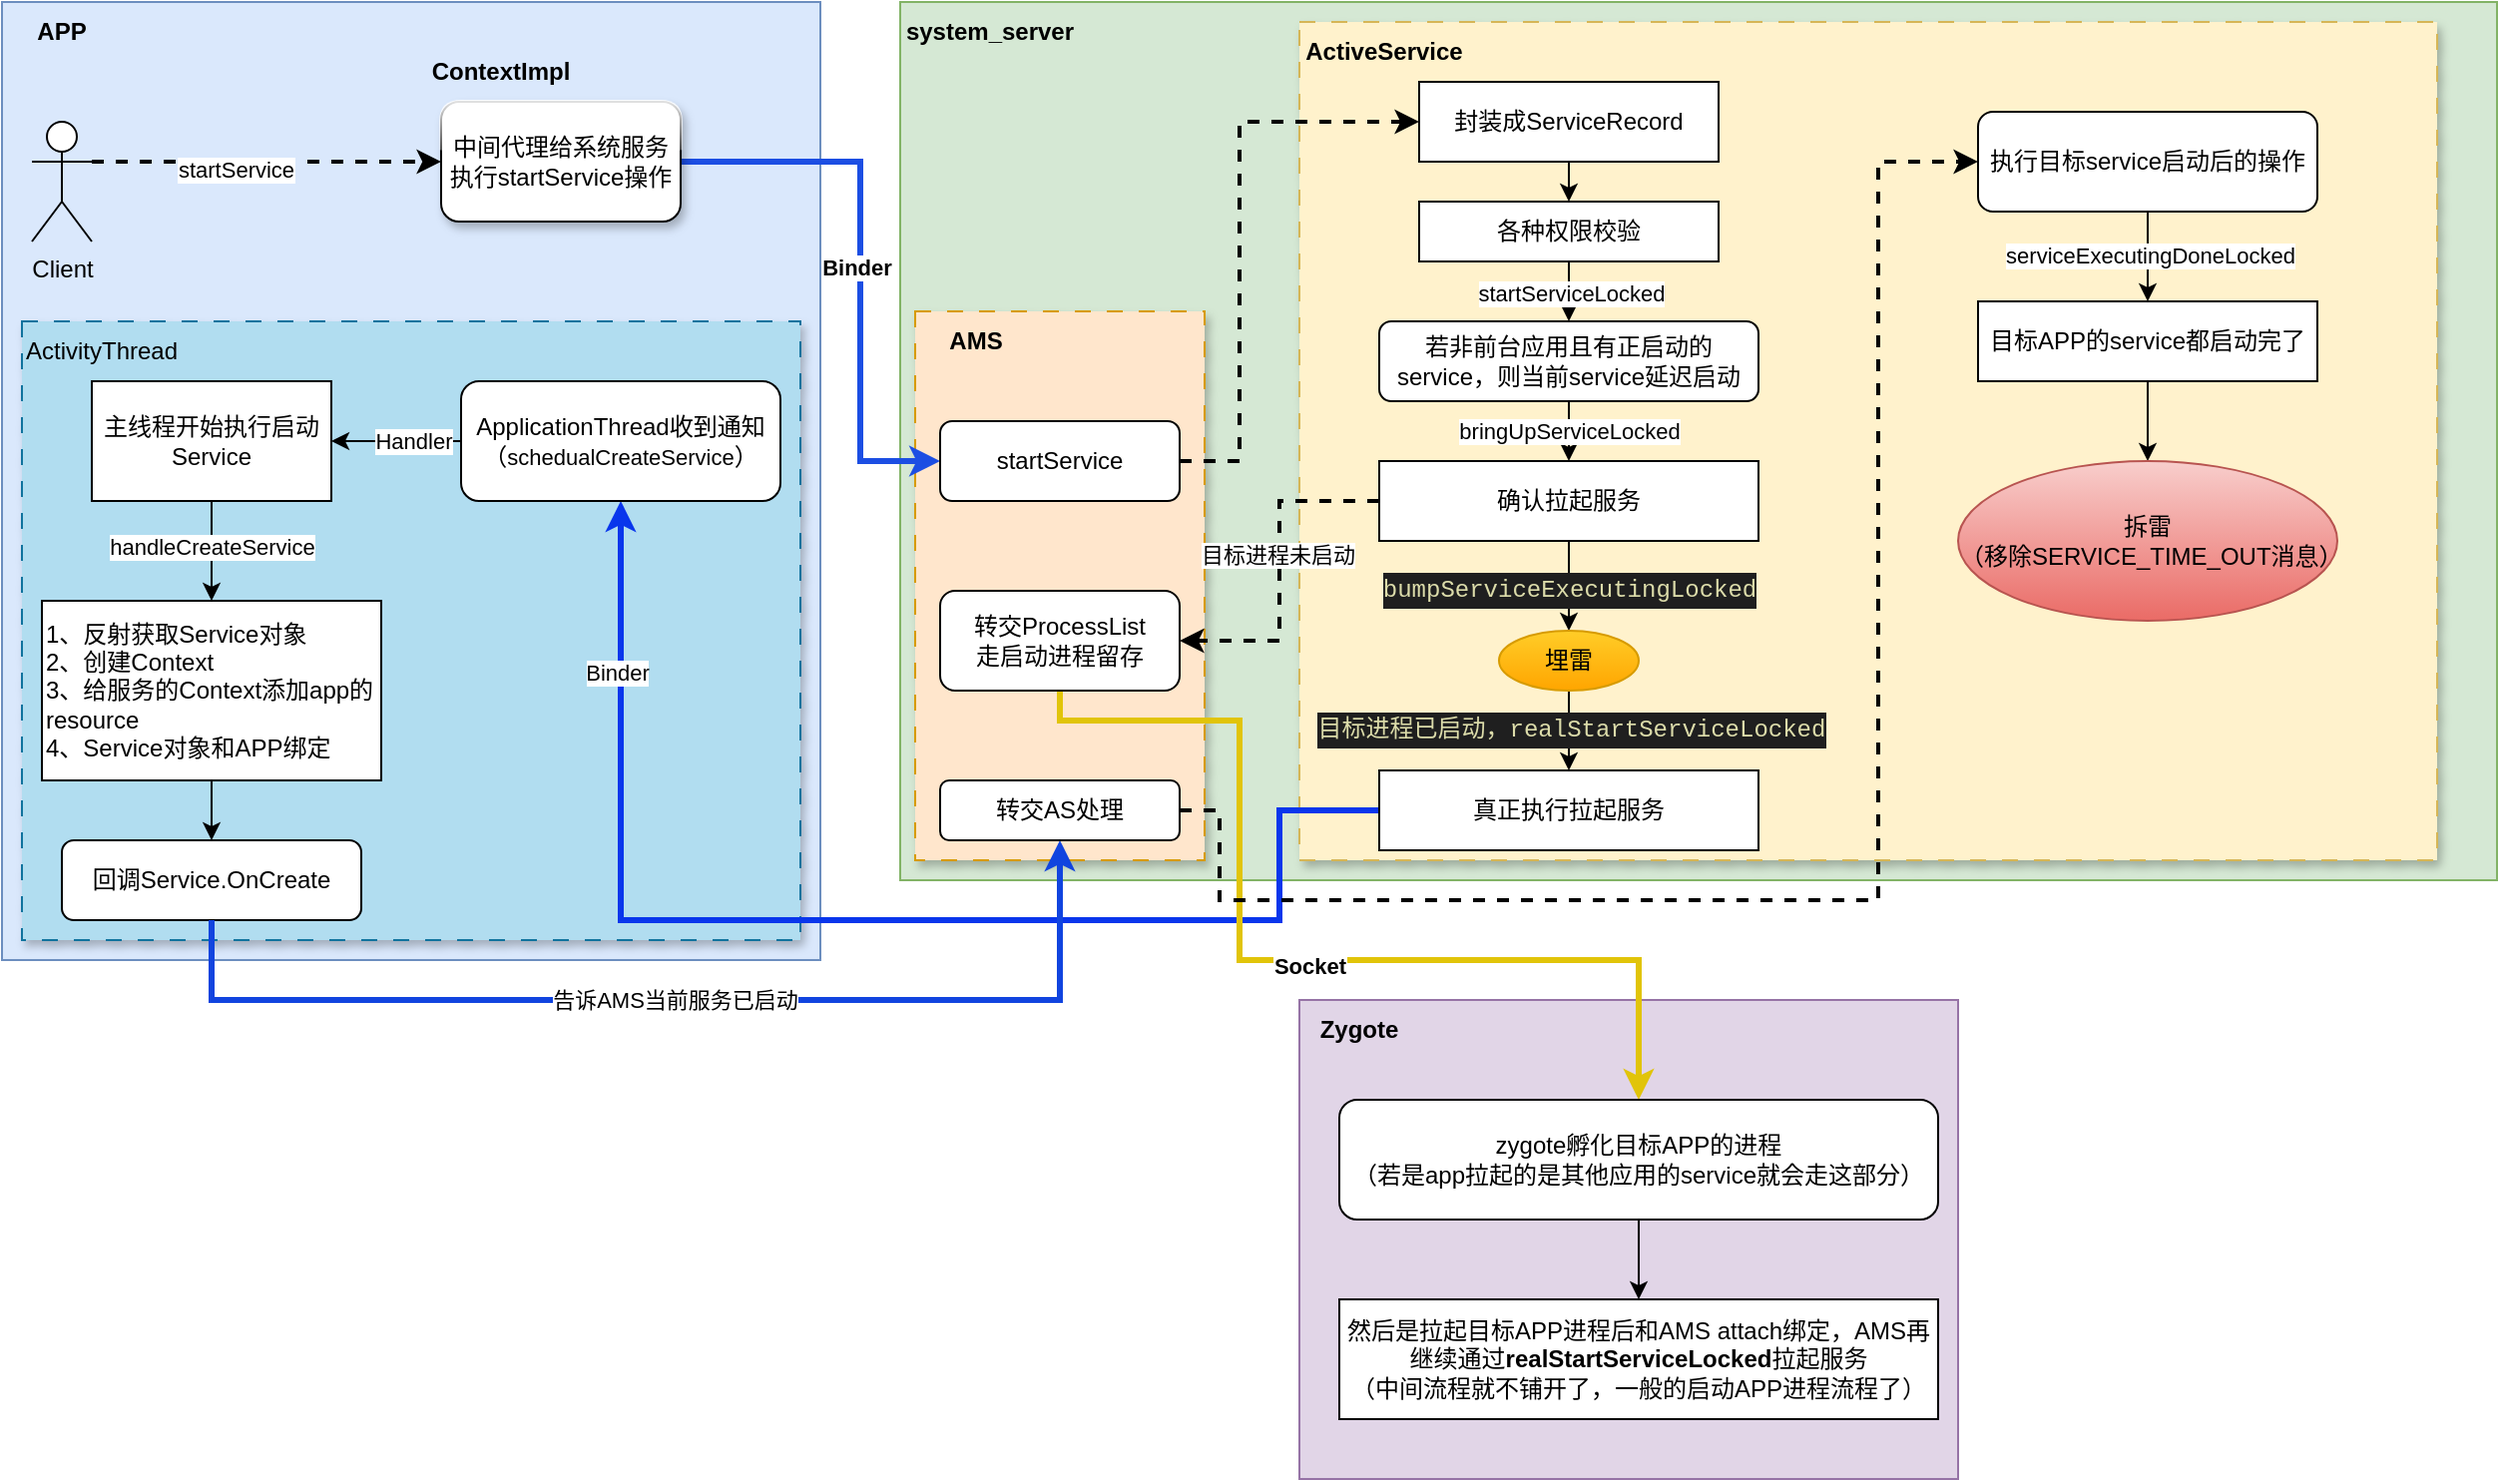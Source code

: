 <mxfile version="26.0.2">
  <diagram name="第 1 页" id="PPGwi02qPIjVO-zp_RCy">
    <mxGraphModel dx="2261" dy="761" grid="1" gridSize="10" guides="1" tooltips="1" connect="1" arrows="1" fold="1" page="1" pageScale="1" pageWidth="827" pageHeight="1169" math="0" shadow="0">
      <root>
        <mxCell id="0" />
        <mxCell id="1" parent="0" />
        <mxCell id="5fQAOcb1Yjmjz0IZmOn9-1" value="" style="rounded=0;whiteSpace=wrap;html=1;fillColor=#dae8fc;strokeColor=#6c8ebf;" vertex="1" parent="1">
          <mxGeometry x="-100" y="120" width="410" height="480" as="geometry" />
        </mxCell>
        <mxCell id="5fQAOcb1Yjmjz0IZmOn9-2" value="" style="rounded=0;whiteSpace=wrap;html=1;fillColor=#b1ddf0;strokeColor=#10739e;dashed=1;dashPattern=8 8;shadow=1;" vertex="1" parent="1">
          <mxGeometry x="-90" y="280" width="390" height="310" as="geometry" />
        </mxCell>
        <mxCell id="5fQAOcb1Yjmjz0IZmOn9-3" value="" style="rounded=0;whiteSpace=wrap;html=1;fillColor=#e1d5e7;strokeColor=#9673a6;" vertex="1" parent="1">
          <mxGeometry x="550" y="620" width="330" height="240" as="geometry" />
        </mxCell>
        <mxCell id="5fQAOcb1Yjmjz0IZmOn9-4" value="" style="rounded=0;whiteSpace=wrap;html=1;fillColor=#d5e8d4;strokeColor=#82b366;" vertex="1" parent="1">
          <mxGeometry x="350" y="120" width="800" height="440" as="geometry" />
        </mxCell>
        <mxCell id="5fQAOcb1Yjmjz0IZmOn9-5" value="" style="rounded=0;whiteSpace=wrap;html=1;fillColor=#ffe6cc;strokeColor=#d79b00;dashed=1;dashPattern=8 8;shadow=1;" vertex="1" parent="1">
          <mxGeometry x="357.5" y="275" width="145" height="275" as="geometry" />
        </mxCell>
        <mxCell id="5fQAOcb1Yjmjz0IZmOn9-6" value="" style="rounded=0;whiteSpace=wrap;html=1;fillColor=#fff2cc;strokeColor=#d6b656;dashed=1;dashPattern=8 8;shadow=1;" vertex="1" parent="1">
          <mxGeometry x="550" y="130" width="570" height="420" as="geometry" />
        </mxCell>
        <mxCell id="5fQAOcb1Yjmjz0IZmOn9-7" style="edgeStyle=orthogonalEdgeStyle;rounded=0;orthogonalLoop=1;jettySize=auto;html=1;exitX=1;exitY=0.333;exitDx=0;exitDy=0;exitPerimeter=0;entryX=0;entryY=0.5;entryDx=0;entryDy=0;dashed=1;strokeWidth=2;" edge="1" parent="1" source="5fQAOcb1Yjmjz0IZmOn9-9" target="5fQAOcb1Yjmjz0IZmOn9-12">
          <mxGeometry relative="1" as="geometry" />
        </mxCell>
        <mxCell id="5fQAOcb1Yjmjz0IZmOn9-8" value="startService" style="edgeLabel;html=1;align=center;verticalAlign=middle;resizable=0;points=[];" vertex="1" connectable="0" parent="5fQAOcb1Yjmjz0IZmOn9-7">
          <mxGeometry x="-0.178" y="-4" relative="1" as="geometry">
            <mxPoint as="offset" />
          </mxGeometry>
        </mxCell>
        <mxCell id="5fQAOcb1Yjmjz0IZmOn9-9" value="C&lt;span style=&quot;background-color: initial;&quot;&gt;lient&lt;/span&gt;" style="shape=umlActor;verticalLabelPosition=bottom;verticalAlign=top;html=1;outlineConnect=0;" vertex="1" parent="1">
          <mxGeometry x="-85" y="180" width="30" height="60" as="geometry" />
        </mxCell>
        <mxCell id="5fQAOcb1Yjmjz0IZmOn9-10" style="edgeStyle=orthogonalEdgeStyle;rounded=0;orthogonalLoop=1;jettySize=auto;html=1;exitX=1;exitY=0.5;exitDx=0;exitDy=0;entryX=0;entryY=0.5;entryDx=0;entryDy=0;strokeWidth=3;strokeColor=#1c4ee3;" edge="1" parent="1" source="5fQAOcb1Yjmjz0IZmOn9-12" target="5fQAOcb1Yjmjz0IZmOn9-14">
          <mxGeometry relative="1" as="geometry">
            <mxPoint x="260" y="200" as="sourcePoint" />
            <mxPoint x="390" y="350" as="targetPoint" />
            <Array as="points">
              <mxPoint x="330" y="200" />
              <mxPoint x="330" y="350" />
            </Array>
          </mxGeometry>
        </mxCell>
        <mxCell id="5fQAOcb1Yjmjz0IZmOn9-11" value="&lt;b&gt;Binder&lt;/b&gt;" style="edgeLabel;html=1;align=center;verticalAlign=middle;resizable=0;points=[];" vertex="1" connectable="0" parent="5fQAOcb1Yjmjz0IZmOn9-10">
          <mxGeometry x="0.017" y="-2" relative="1" as="geometry">
            <mxPoint as="offset" />
          </mxGeometry>
        </mxCell>
        <mxCell id="5fQAOcb1Yjmjz0IZmOn9-12" value="中间代理给系统服务执行startService操作" style="rounded=1;whiteSpace=wrap;html=1;glass=1;shadow=1;" vertex="1" parent="1">
          <mxGeometry x="120" y="170" width="120" height="60" as="geometry" />
        </mxCell>
        <mxCell id="5fQAOcb1Yjmjz0IZmOn9-13" style="edgeStyle=orthogonalEdgeStyle;rounded=0;orthogonalLoop=1;jettySize=auto;html=1;exitX=1;exitY=0.5;exitDx=0;exitDy=0;entryX=0;entryY=0.5;entryDx=0;entryDy=0;dashed=1;strokeWidth=2;" edge="1" parent="1" source="5fQAOcb1Yjmjz0IZmOn9-14" target="5fQAOcb1Yjmjz0IZmOn9-18">
          <mxGeometry relative="1" as="geometry">
            <Array as="points">
              <mxPoint x="520" y="350" />
              <mxPoint x="520" y="180" />
            </Array>
          </mxGeometry>
        </mxCell>
        <mxCell id="5fQAOcb1Yjmjz0IZmOn9-14" value="startService" style="rounded=1;whiteSpace=wrap;html=1;" vertex="1" parent="1">
          <mxGeometry x="370" y="330" width="120" height="40" as="geometry" />
        </mxCell>
        <mxCell id="5fQAOcb1Yjmjz0IZmOn9-15" value="&lt;b&gt;APP&lt;/b&gt;" style="text;html=1;align=center;verticalAlign=middle;whiteSpace=wrap;rounded=0;" vertex="1" parent="1">
          <mxGeometry x="-100" y="120" width="60" height="30" as="geometry" />
        </mxCell>
        <mxCell id="5fQAOcb1Yjmjz0IZmOn9-16" value="&lt;b&gt;AMS&lt;/b&gt;" style="text;html=1;align=center;verticalAlign=middle;whiteSpace=wrap;rounded=0;" vertex="1" parent="1">
          <mxGeometry x="357.5" y="275" width="60" height="30" as="geometry" />
        </mxCell>
        <mxCell id="5fQAOcb1Yjmjz0IZmOn9-17" style="edgeStyle=orthogonalEdgeStyle;rounded=0;orthogonalLoop=1;jettySize=auto;html=1;exitX=0.5;exitY=1;exitDx=0;exitDy=0;entryX=0.5;entryY=0;entryDx=0;entryDy=0;" edge="1" parent="1" source="5fQAOcb1Yjmjz0IZmOn9-18" target="5fQAOcb1Yjmjz0IZmOn9-21">
          <mxGeometry relative="1" as="geometry" />
        </mxCell>
        <mxCell id="5fQAOcb1Yjmjz0IZmOn9-18" value="封装成ServiceRecord" style="rounded=0;whiteSpace=wrap;html=1;" vertex="1" parent="1">
          <mxGeometry x="610" y="160" width="150" height="40" as="geometry" />
        </mxCell>
        <mxCell id="5fQAOcb1Yjmjz0IZmOn9-19" style="edgeStyle=orthogonalEdgeStyle;rounded=0;orthogonalLoop=1;jettySize=auto;html=1;exitX=0.5;exitY=1;exitDx=0;exitDy=0;entryX=0.5;entryY=0;entryDx=0;entryDy=0;" edge="1" parent="1" source="5fQAOcb1Yjmjz0IZmOn9-21" target="5fQAOcb1Yjmjz0IZmOn9-24">
          <mxGeometry relative="1" as="geometry" />
        </mxCell>
        <mxCell id="5fQAOcb1Yjmjz0IZmOn9-20" value="startServiceLocked" style="edgeLabel;html=1;align=center;verticalAlign=middle;resizable=0;points=[];" vertex="1" connectable="0" parent="5fQAOcb1Yjmjz0IZmOn9-19">
          <mxGeometry x="0.04" y="1" relative="1" as="geometry">
            <mxPoint as="offset" />
          </mxGeometry>
        </mxCell>
        <mxCell id="5fQAOcb1Yjmjz0IZmOn9-21" value="各种权限校验" style="rounded=0;whiteSpace=wrap;html=1;" vertex="1" parent="1">
          <mxGeometry x="610" y="220" width="150" height="30" as="geometry" />
        </mxCell>
        <mxCell id="5fQAOcb1Yjmjz0IZmOn9-22" style="edgeStyle=orthogonalEdgeStyle;rounded=0;orthogonalLoop=1;jettySize=auto;html=1;exitX=0.5;exitY=1;exitDx=0;exitDy=0;entryX=0.5;entryY=0;entryDx=0;entryDy=0;" edge="1" parent="1" source="5fQAOcb1Yjmjz0IZmOn9-24" target="5fQAOcb1Yjmjz0IZmOn9-31">
          <mxGeometry relative="1" as="geometry" />
        </mxCell>
        <mxCell id="5fQAOcb1Yjmjz0IZmOn9-23" value="bringUpServiceLocked" style="edgeLabel;html=1;align=center;verticalAlign=middle;resizable=0;points=[];" vertex="1" connectable="0" parent="5fQAOcb1Yjmjz0IZmOn9-22">
          <mxGeometry x="-0.16" y="1" relative="1" as="geometry">
            <mxPoint x="-1" y="2" as="offset" />
          </mxGeometry>
        </mxCell>
        <mxCell id="5fQAOcb1Yjmjz0IZmOn9-24" value="若非前台应用且有正启动的service，则当前service延迟启动" style="rounded=1;whiteSpace=wrap;html=1;" vertex="1" parent="1">
          <mxGeometry x="590" y="280" width="190" height="40" as="geometry" />
        </mxCell>
        <mxCell id="5fQAOcb1Yjmjz0IZmOn9-25" style="edgeStyle=orthogonalEdgeStyle;rounded=0;orthogonalLoop=1;jettySize=auto;html=1;entryX=0.5;entryY=0;entryDx=0;entryDy=0;exitX=0.5;exitY=1;exitDx=0;exitDy=0;" edge="1" parent="1" source="5fQAOcb1Yjmjz0IZmOn9-65" target="5fQAOcb1Yjmjz0IZmOn9-34">
          <mxGeometry relative="1" as="geometry" />
        </mxCell>
        <mxCell id="5fQAOcb1Yjmjz0IZmOn9-26" value="&lt;div style=&quot;color: rgb(204, 204, 204); background-color: rgb(31, 31, 31); font-family: Menlo, Monaco, &amp;quot;Courier New&amp;quot;, monospace; font-size: 12px; line-height: 18px; white-space-collapse: preserve;&quot;&gt;&lt;span style=&quot;color: #dcdcaa;&quot;&gt;目标进程已启动，realStartServiceLocked&lt;/span&gt;&lt;/div&gt;" style="edgeLabel;html=1;align=center;verticalAlign=middle;resizable=0;points=[];" vertex="1" connectable="0" parent="5fQAOcb1Yjmjz0IZmOn9-25">
          <mxGeometry x="-0.05" y="1" relative="1" as="geometry">
            <mxPoint as="offset" />
          </mxGeometry>
        </mxCell>
        <mxCell id="5fQAOcb1Yjmjz0IZmOn9-27" style="edgeStyle=orthogonalEdgeStyle;rounded=0;orthogonalLoop=1;jettySize=auto;html=1;exitX=0;exitY=0.5;exitDx=0;exitDy=0;entryX=1;entryY=0.5;entryDx=0;entryDy=0;dashed=1;strokeWidth=2;" edge="1" parent="1" source="5fQAOcb1Yjmjz0IZmOn9-31" target="5fQAOcb1Yjmjz0IZmOn9-40">
          <mxGeometry relative="1" as="geometry" />
        </mxCell>
        <mxCell id="5fQAOcb1Yjmjz0IZmOn9-28" value="目标进程未启动" style="edgeLabel;html=1;align=center;verticalAlign=middle;resizable=0;points=[];" vertex="1" connectable="0" parent="5fQAOcb1Yjmjz0IZmOn9-27">
          <mxGeometry x="0.1" y="-1" relative="1" as="geometry">
            <mxPoint y="-17" as="offset" />
          </mxGeometry>
        </mxCell>
        <mxCell id="5fQAOcb1Yjmjz0IZmOn9-29" style="edgeStyle=orthogonalEdgeStyle;rounded=0;orthogonalLoop=1;jettySize=auto;html=1;exitX=0.5;exitY=1;exitDx=0;exitDy=0;entryX=0.5;entryY=0;entryDx=0;entryDy=0;" edge="1" parent="1" source="5fQAOcb1Yjmjz0IZmOn9-31" target="5fQAOcb1Yjmjz0IZmOn9-65">
          <mxGeometry relative="1" as="geometry" />
        </mxCell>
        <mxCell id="5fQAOcb1Yjmjz0IZmOn9-30" value="&lt;div style=&quot;color: rgb(204, 204, 204); background-color: rgb(31, 31, 31); font-family: Menlo, Monaco, &amp;quot;Courier New&amp;quot;, monospace; font-size: 12px; line-height: 18px; white-space-collapse: preserve;&quot;&gt;&lt;span style=&quot;color: #dcdcaa;&quot;&gt;bumpServiceExecutingLocked&lt;/span&gt;&lt;/div&gt;" style="edgeLabel;html=1;align=center;verticalAlign=middle;resizable=0;points=[];" vertex="1" connectable="0" parent="5fQAOcb1Yjmjz0IZmOn9-29">
          <mxGeometry x="-0.36" y="1" relative="1" as="geometry">
            <mxPoint x="-1" y="9" as="offset" />
          </mxGeometry>
        </mxCell>
        <mxCell id="5fQAOcb1Yjmjz0IZmOn9-31" value="确认拉起服务" style="rounded=0;whiteSpace=wrap;html=1;" vertex="1" parent="1">
          <mxGeometry x="590" y="350" width="190" height="40" as="geometry" />
        </mxCell>
        <mxCell id="5fQAOcb1Yjmjz0IZmOn9-32" style="edgeStyle=orthogonalEdgeStyle;rounded=0;orthogonalLoop=1;jettySize=auto;html=1;exitX=0;exitY=0.5;exitDx=0;exitDy=0;entryX=0.5;entryY=1;entryDx=0;entryDy=0;strokeWidth=3;strokeColor=#0936ec;" edge="1" parent="1" source="5fQAOcb1Yjmjz0IZmOn9-34" target="5fQAOcb1Yjmjz0IZmOn9-47">
          <mxGeometry relative="1" as="geometry">
            <Array as="points">
              <mxPoint x="540" y="525" />
              <mxPoint x="540" y="580" />
              <mxPoint x="210" y="580" />
            </Array>
          </mxGeometry>
        </mxCell>
        <mxCell id="5fQAOcb1Yjmjz0IZmOn9-33" value="Binder" style="edgeLabel;html=1;align=center;verticalAlign=middle;resizable=0;points=[];" vertex="1" connectable="0" parent="5fQAOcb1Yjmjz0IZmOn9-32">
          <mxGeometry x="0.733" y="2" relative="1" as="geometry">
            <mxPoint as="offset" />
          </mxGeometry>
        </mxCell>
        <mxCell id="5fQAOcb1Yjmjz0IZmOn9-34" value="真正执行拉起服务" style="rounded=0;whiteSpace=wrap;html=1;" vertex="1" parent="1">
          <mxGeometry x="590" y="505" width="190" height="40" as="geometry" />
        </mxCell>
        <mxCell id="5fQAOcb1Yjmjz0IZmOn9-35" value="&lt;b&gt;ContextImpl&lt;/b&gt;" style="text;html=1;align=center;verticalAlign=middle;whiteSpace=wrap;rounded=0;" vertex="1" parent="1">
          <mxGeometry x="120" y="140" width="60" height="30" as="geometry" />
        </mxCell>
        <mxCell id="5fQAOcb1Yjmjz0IZmOn9-36" value="&lt;b&gt;ActiveService&lt;/b&gt;" style="text;html=1;align=center;verticalAlign=middle;whiteSpace=wrap;rounded=0;" vertex="1" parent="1">
          <mxGeometry x="550" y="130" width="85" height="30" as="geometry" />
        </mxCell>
        <mxCell id="5fQAOcb1Yjmjz0IZmOn9-37" value="&lt;b&gt;system_server&lt;/b&gt;" style="text;html=1;align=center;verticalAlign=middle;whiteSpace=wrap;rounded=0;" vertex="1" parent="1">
          <mxGeometry x="350" y="120" width="90" height="30" as="geometry" />
        </mxCell>
        <mxCell id="5fQAOcb1Yjmjz0IZmOn9-38" style="edgeStyle=orthogonalEdgeStyle;rounded=0;orthogonalLoop=1;jettySize=auto;html=1;exitX=0.5;exitY=1;exitDx=0;exitDy=0;entryX=0.5;entryY=0;entryDx=0;entryDy=0;strokeWidth=3;strokeColor=#e1c409;" edge="1" parent="1" source="5fQAOcb1Yjmjz0IZmOn9-40" target="5fQAOcb1Yjmjz0IZmOn9-42">
          <mxGeometry relative="1" as="geometry">
            <Array as="points">
              <mxPoint x="430" y="480" />
              <mxPoint x="520" y="480" />
              <mxPoint x="520" y="600" />
              <mxPoint x="720" y="600" />
            </Array>
          </mxGeometry>
        </mxCell>
        <mxCell id="5fQAOcb1Yjmjz0IZmOn9-39" value="&lt;b&gt;Socket&lt;/b&gt;" style="edgeLabel;html=1;align=center;verticalAlign=middle;resizable=0;points=[];" vertex="1" connectable="0" parent="5fQAOcb1Yjmjz0IZmOn9-38">
          <mxGeometry x="0.051" y="-3" relative="1" as="geometry">
            <mxPoint as="offset" />
          </mxGeometry>
        </mxCell>
        <mxCell id="5fQAOcb1Yjmjz0IZmOn9-40" value="转交ProcessList&lt;div&gt;走启动进程留存&lt;/div&gt;" style="rounded=1;whiteSpace=wrap;html=1;" vertex="1" parent="1">
          <mxGeometry x="370" y="415" width="120" height="50" as="geometry" />
        </mxCell>
        <mxCell id="5fQAOcb1Yjmjz0IZmOn9-41" style="edgeStyle=orthogonalEdgeStyle;rounded=0;orthogonalLoop=1;jettySize=auto;html=1;exitX=0.5;exitY=1;exitDx=0;exitDy=0;entryX=0.5;entryY=0;entryDx=0;entryDy=0;" edge="1" parent="1" source="5fQAOcb1Yjmjz0IZmOn9-42" target="5fQAOcb1Yjmjz0IZmOn9-44">
          <mxGeometry relative="1" as="geometry" />
        </mxCell>
        <mxCell id="5fQAOcb1Yjmjz0IZmOn9-42" value="zygote孵化目标APP的进程&lt;div&gt;（若是app拉起的是其他应用的service就会走这部分）&lt;/div&gt;" style="rounded=1;whiteSpace=wrap;html=1;" vertex="1" parent="1">
          <mxGeometry x="570" y="670" width="300" height="60" as="geometry" />
        </mxCell>
        <mxCell id="5fQAOcb1Yjmjz0IZmOn9-43" value="&lt;b&gt;Zygote&lt;/b&gt;" style="text;html=1;align=center;verticalAlign=middle;whiteSpace=wrap;rounded=0;" vertex="1" parent="1">
          <mxGeometry x="550" y="620" width="60" height="30" as="geometry" />
        </mxCell>
        <mxCell id="5fQAOcb1Yjmjz0IZmOn9-44" value="然后是拉起目标APP进程后和AMS attach绑定，AMS再继续通过&lt;b&gt;realStartServiceLocked&lt;/b&gt;拉起服务&lt;div&gt;（中间流程就不铺开了，一般的启动APP进程流程了）&lt;/div&gt;" style="rounded=0;whiteSpace=wrap;html=1;" vertex="1" parent="1">
          <mxGeometry x="570" y="770" width="300" height="60" as="geometry" />
        </mxCell>
        <mxCell id="5fQAOcb1Yjmjz0IZmOn9-45" style="edgeStyle=orthogonalEdgeStyle;rounded=0;orthogonalLoop=1;jettySize=auto;html=1;exitX=0;exitY=0.5;exitDx=0;exitDy=0;entryX=1;entryY=0.5;entryDx=0;entryDy=0;" edge="1" parent="1" source="5fQAOcb1Yjmjz0IZmOn9-47" target="5fQAOcb1Yjmjz0IZmOn9-51">
          <mxGeometry relative="1" as="geometry" />
        </mxCell>
        <mxCell id="5fQAOcb1Yjmjz0IZmOn9-46" value="Handler" style="edgeLabel;html=1;align=center;verticalAlign=middle;resizable=0;points=[];" vertex="1" connectable="0" parent="5fQAOcb1Yjmjz0IZmOn9-45">
          <mxGeometry x="0.125" relative="1" as="geometry">
            <mxPoint x="12" as="offset" />
          </mxGeometry>
        </mxCell>
        <mxCell id="5fQAOcb1Yjmjz0IZmOn9-47" value="ApplicationThread收到通知（&lt;span style=&quot;font-size: 11px; text-wrap: nowrap; background-color: rgb(255, 255, 255);&quot;&gt;schedualCreateService&lt;/span&gt;）" style="rounded=1;whiteSpace=wrap;html=1;" vertex="1" parent="1">
          <mxGeometry x="130" y="310" width="160" height="60" as="geometry" />
        </mxCell>
        <mxCell id="5fQAOcb1Yjmjz0IZmOn9-48" value="ActivityThread" style="text;html=1;align=center;verticalAlign=middle;whiteSpace=wrap;rounded=0;" vertex="1" parent="1">
          <mxGeometry x="-90" y="280" width="80" height="30" as="geometry" />
        </mxCell>
        <mxCell id="5fQAOcb1Yjmjz0IZmOn9-49" style="edgeStyle=orthogonalEdgeStyle;rounded=0;orthogonalLoop=1;jettySize=auto;html=1;exitX=0.5;exitY=1;exitDx=0;exitDy=0;entryX=0.5;entryY=0;entryDx=0;entryDy=0;" edge="1" parent="1" source="5fQAOcb1Yjmjz0IZmOn9-51" target="5fQAOcb1Yjmjz0IZmOn9-53">
          <mxGeometry relative="1" as="geometry" />
        </mxCell>
        <mxCell id="5fQAOcb1Yjmjz0IZmOn9-50" value="handleCreateService" style="edgeLabel;html=1;align=center;verticalAlign=middle;resizable=0;points=[];" vertex="1" connectable="0" parent="5fQAOcb1Yjmjz0IZmOn9-49">
          <mxGeometry x="-0.08" relative="1" as="geometry">
            <mxPoint as="offset" />
          </mxGeometry>
        </mxCell>
        <mxCell id="5fQAOcb1Yjmjz0IZmOn9-51" value="主线程开始执行启动Service" style="rounded=0;whiteSpace=wrap;html=1;" vertex="1" parent="1">
          <mxGeometry x="-55" y="310" width="120" height="60" as="geometry" />
        </mxCell>
        <mxCell id="5fQAOcb1Yjmjz0IZmOn9-52" style="edgeStyle=orthogonalEdgeStyle;rounded=0;orthogonalLoop=1;jettySize=auto;html=1;exitX=0.5;exitY=1;exitDx=0;exitDy=0;entryX=0.5;entryY=0;entryDx=0;entryDy=0;" edge="1" parent="1" source="5fQAOcb1Yjmjz0IZmOn9-53" target="5fQAOcb1Yjmjz0IZmOn9-54">
          <mxGeometry relative="1" as="geometry" />
        </mxCell>
        <mxCell id="5fQAOcb1Yjmjz0IZmOn9-53" value="1、反射获取Service对象&lt;div&gt;2、创建Context&lt;/div&gt;&lt;div&gt;3、给服务的Context添加app的resource&lt;/div&gt;&lt;div&gt;4、Service对象和APP绑定&lt;/div&gt;" style="rounded=0;whiteSpace=wrap;html=1;align=left;" vertex="1" parent="1">
          <mxGeometry x="-80" y="420" width="170" height="90" as="geometry" />
        </mxCell>
        <mxCell id="5fQAOcb1Yjmjz0IZmOn9-54" value="回调Service.OnCreate" style="rounded=1;whiteSpace=wrap;html=1;" vertex="1" parent="1">
          <mxGeometry x="-70" y="540" width="150" height="40" as="geometry" />
        </mxCell>
        <mxCell id="5fQAOcb1Yjmjz0IZmOn9-55" style="edgeStyle=orthogonalEdgeStyle;rounded=0;orthogonalLoop=1;jettySize=auto;html=1;exitX=0.5;exitY=1;exitDx=0;exitDy=0;entryX=0.5;entryY=1;entryDx=0;entryDy=0;strokeWidth=3;strokeColor=#1144df;" edge="1" parent="1" source="5fQAOcb1Yjmjz0IZmOn9-54" target="5fQAOcb1Yjmjz0IZmOn9-58">
          <mxGeometry relative="1" as="geometry">
            <Array as="points">
              <mxPoint x="5" y="620" />
              <mxPoint x="430" y="620" />
            </Array>
          </mxGeometry>
        </mxCell>
        <mxCell id="5fQAOcb1Yjmjz0IZmOn9-56" value="告诉AMS当前服务已启动" style="edgeLabel;html=1;align=center;verticalAlign=middle;resizable=0;points=[];" vertex="1" connectable="0" parent="5fQAOcb1Yjmjz0IZmOn9-55">
          <mxGeometry x="-0.004" relative="1" as="geometry">
            <mxPoint as="offset" />
          </mxGeometry>
        </mxCell>
        <mxCell id="5fQAOcb1Yjmjz0IZmOn9-57" style="edgeStyle=orthogonalEdgeStyle;rounded=0;orthogonalLoop=1;jettySize=auto;html=1;exitX=1;exitY=0.5;exitDx=0;exitDy=0;entryX=0;entryY=0.5;entryDx=0;entryDy=0;dashed=1;strokeWidth=2;" edge="1" parent="1" source="5fQAOcb1Yjmjz0IZmOn9-58" target="5fQAOcb1Yjmjz0IZmOn9-61">
          <mxGeometry relative="1" as="geometry">
            <mxPoint x="890" y="205" as="targetPoint" />
            <Array as="points">
              <mxPoint x="510" y="525" />
              <mxPoint x="510" y="570" />
              <mxPoint x="840" y="570" />
              <mxPoint x="840" y="200" />
            </Array>
          </mxGeometry>
        </mxCell>
        <mxCell id="5fQAOcb1Yjmjz0IZmOn9-58" value="转交AS处理" style="rounded=1;whiteSpace=wrap;html=1;" vertex="1" parent="1">
          <mxGeometry x="370" y="510" width="120" height="30" as="geometry" />
        </mxCell>
        <mxCell id="5fQAOcb1Yjmjz0IZmOn9-59" style="edgeStyle=orthogonalEdgeStyle;rounded=0;orthogonalLoop=1;jettySize=auto;html=1;exitX=0.5;exitY=1;exitDx=0;exitDy=0;entryX=0.5;entryY=0;entryDx=0;entryDy=0;" edge="1" parent="1" source="5fQAOcb1Yjmjz0IZmOn9-61" target="5fQAOcb1Yjmjz0IZmOn9-63">
          <mxGeometry relative="1" as="geometry" />
        </mxCell>
        <mxCell id="5fQAOcb1Yjmjz0IZmOn9-60" value="serviceExecutingDoneLocked" style="edgeLabel;html=1;align=center;verticalAlign=middle;resizable=0;points=[];" vertex="1" connectable="0" parent="5fQAOcb1Yjmjz0IZmOn9-59">
          <mxGeometry x="-0.029" y="1" relative="1" as="geometry">
            <mxPoint as="offset" />
          </mxGeometry>
        </mxCell>
        <mxCell id="5fQAOcb1Yjmjz0IZmOn9-61" value="执行目标service启动后的操作" style="rounded=1;whiteSpace=wrap;html=1;" vertex="1" parent="1">
          <mxGeometry x="890" y="175" width="170" height="50" as="geometry" />
        </mxCell>
        <mxCell id="5fQAOcb1Yjmjz0IZmOn9-62" style="edgeStyle=orthogonalEdgeStyle;rounded=0;orthogonalLoop=1;jettySize=auto;html=1;exitX=0.5;exitY=1;exitDx=0;exitDy=0;entryX=0.5;entryY=0;entryDx=0;entryDy=0;" edge="1" parent="1" source="5fQAOcb1Yjmjz0IZmOn9-63" target="5fQAOcb1Yjmjz0IZmOn9-64">
          <mxGeometry relative="1" as="geometry" />
        </mxCell>
        <mxCell id="5fQAOcb1Yjmjz0IZmOn9-63" value="目标APP的service都启动完了" style="rounded=0;whiteSpace=wrap;html=1;" vertex="1" parent="1">
          <mxGeometry x="890" y="270" width="170" height="40" as="geometry" />
        </mxCell>
        <mxCell id="5fQAOcb1Yjmjz0IZmOn9-64" value="拆雷&lt;div&gt;（移除SERVICE_TIME_OUT消息）&lt;/div&gt;" style="ellipse;whiteSpace=wrap;html=1;fillColor=#f8cecc;gradientColor=#ea6b66;strokeColor=#b85450;" vertex="1" parent="1">
          <mxGeometry x="880" y="350" width="190" height="80" as="geometry" />
        </mxCell>
        <mxCell id="5fQAOcb1Yjmjz0IZmOn9-65" value="埋雷" style="ellipse;whiteSpace=wrap;html=1;fillColor=#ffcd28;gradientColor=#ffa500;strokeColor=#d79b00;" vertex="1" parent="1">
          <mxGeometry x="650" y="435" width="70" height="30" as="geometry" />
        </mxCell>
      </root>
    </mxGraphModel>
  </diagram>
</mxfile>

